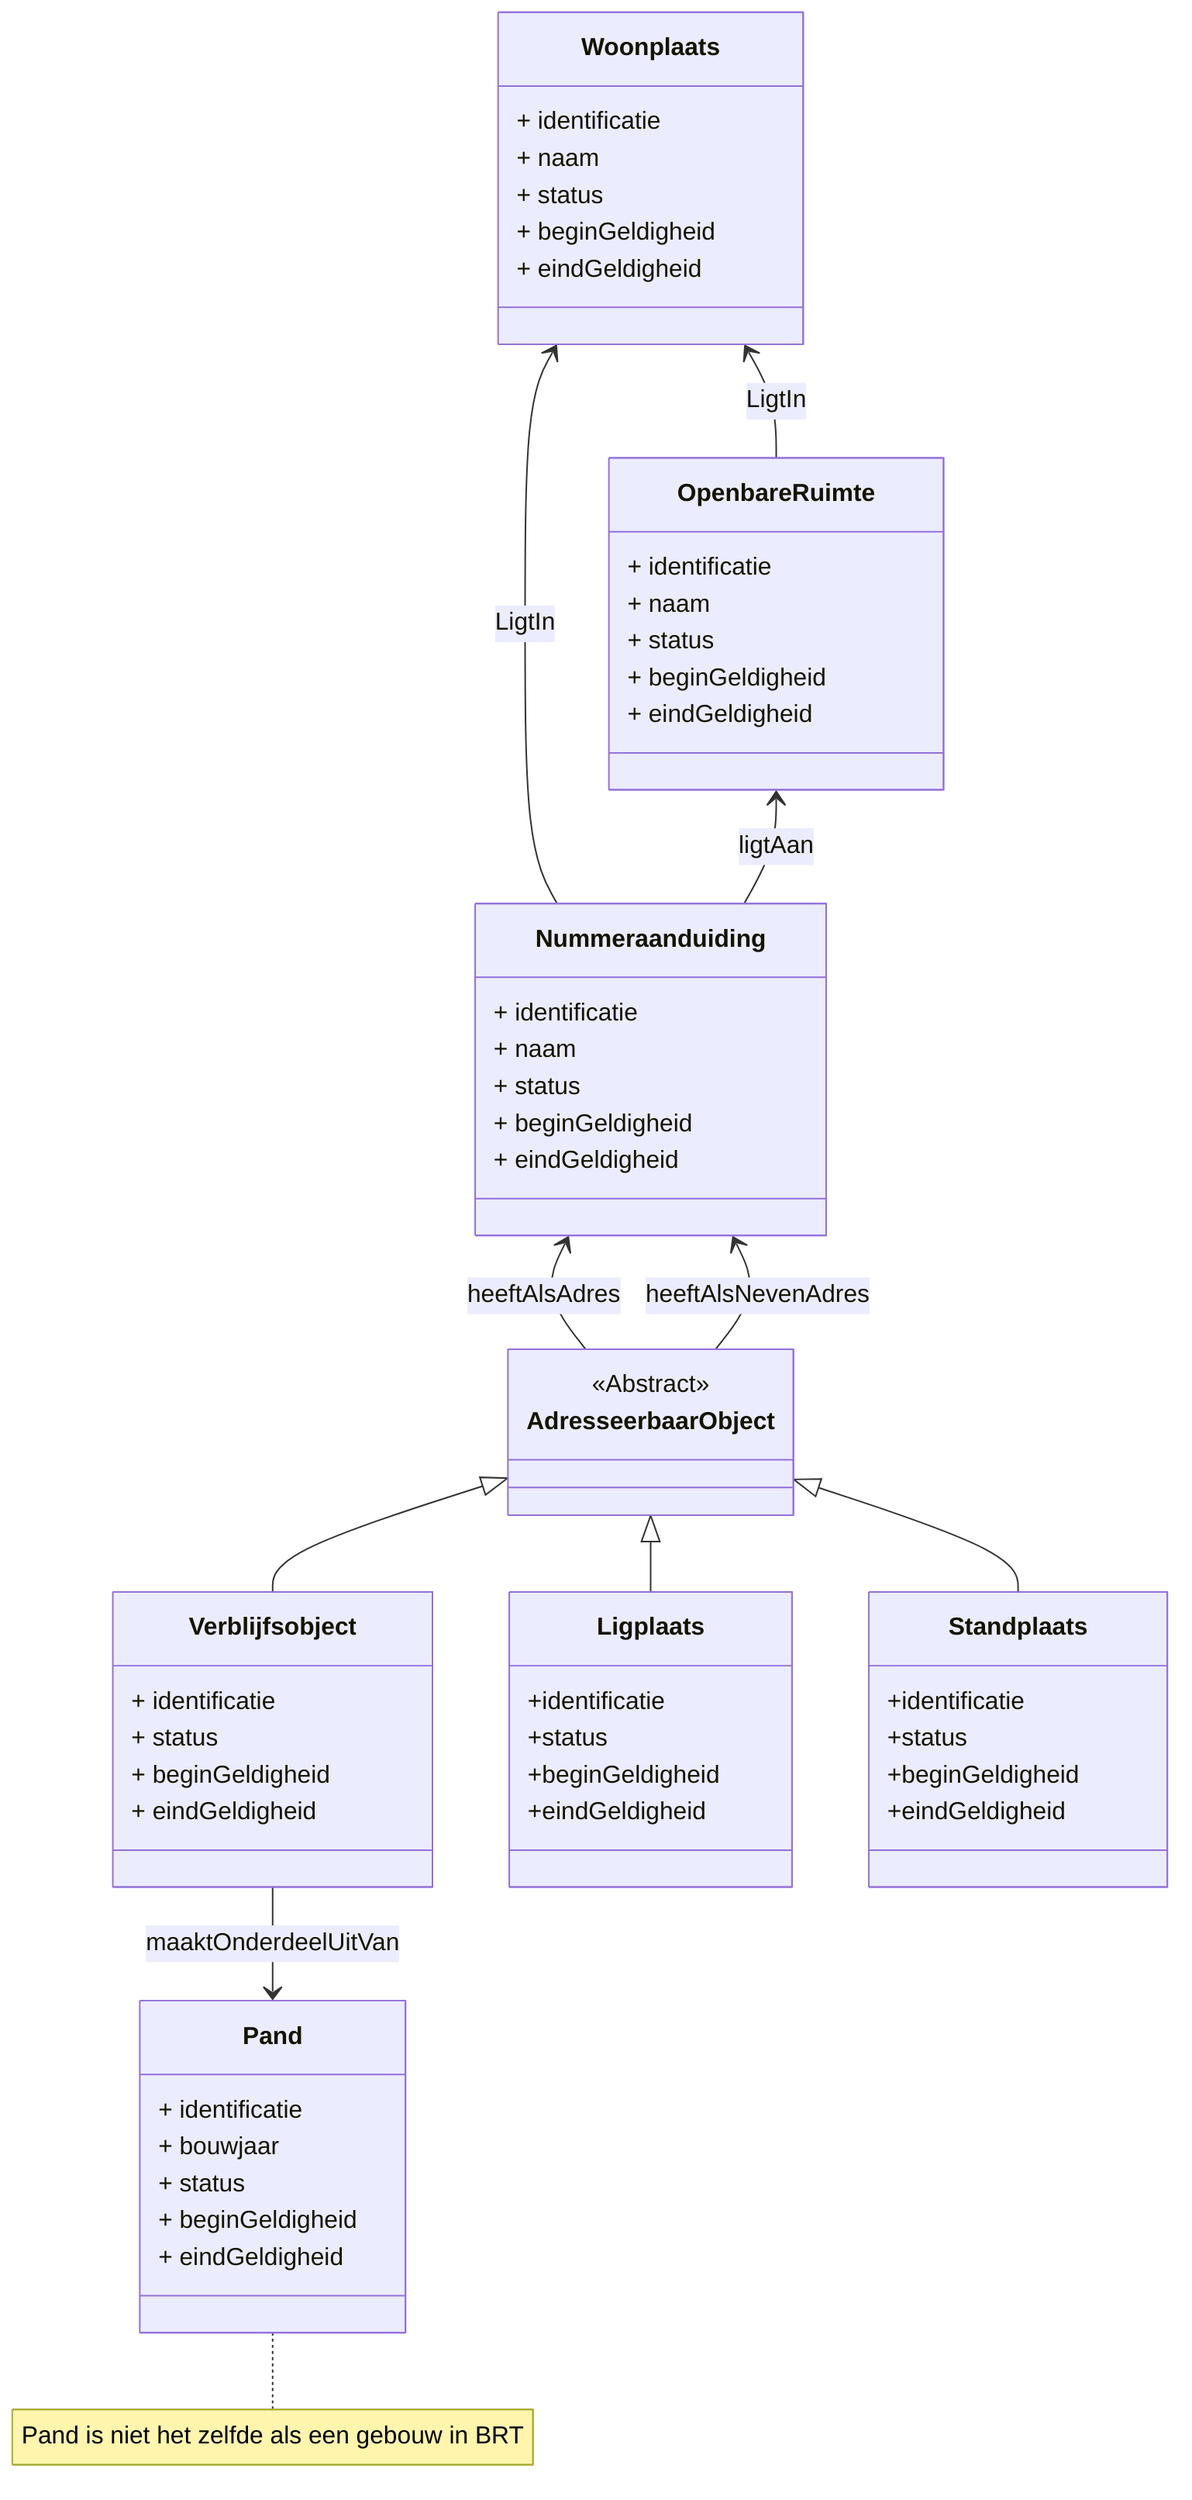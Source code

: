 classDiagram 
  direction BT

class Woonplaats {
 + identificatie
 + naam
 + status
 + beginGeldigheid
 + eindGeldigheid
}
class OpenbareRuimte {
 + identificatie
 + naam
 + status
 + beginGeldigheid
 + eindGeldigheid
}
class Nummeraanduiding {
     + identificatie
 + naam
 + status
 + beginGeldigheid
 + eindGeldigheid
}


    class  AdresseerbaarObject 

    class Ligplaats {
        +identificatie
        +status
        +beginGeldigheid
        +eindGeldigheid
    }
    class Standplaats {
       +identificatie
       +status
        +beginGeldigheid
        +eindGeldigheid 
    }

    class Verblijfsobject {
        + identificatie
        + status
        + beginGeldigheid
        + eindGeldigheid
    }

    class Pand {
+ identificatie
+ bouwjaar
+ status
+ beginGeldigheid
+ eindGeldigheid
    } 

    <<Abstract>> AdresseerbaarObject

    Pand <-- Verblijfsobject: maaktOnderdeelUitVan
    Verblijfsobject --|> AdresseerbaarObject
    Ligplaats --|> AdresseerbaarObject
    Standplaats --|> AdresseerbaarObject
    AdresseerbaarObject --> Nummeraanduiding: heeftAlsAdres
    AdresseerbaarObject --> Nummeraanduiding: heeftAlsNevenAdres
    Nummeraanduiding --> OpenbareRuimte: ligtAan
    Nummeraanduiding --> Woonplaats: LigtIn
    OpenbareRuimte --> Woonplaats: LigtIn

click Pand href "https://catalogus.kadaster.nl/bag/nl/page/Pand" "Definitie"
click Ligplaats href "https://catalogus.kadaster.nl/bag/nl/page/Pand" "verkeerdeDefinitie" 
note for Pand "Pand is niet het zelfde als een gebouw in BRT"